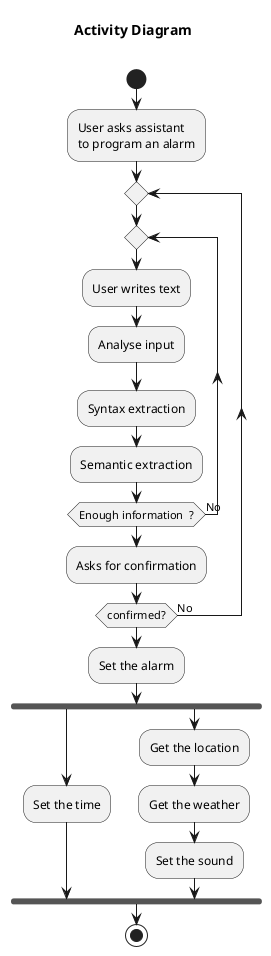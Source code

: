 @startuml

title Activity Diagram \n

start

:User asks assistant\nto program an alarm;

repeat
    repeat
      :User writes text;
      :Analyse input;
      :Syntax extraction;
      :Semantic extraction;
    repeat while (Enough information  ?) is (No)
    :Asks for confirmation;
repeat while (confirmed?) is (No)

:Set the alarm;

fork
    :Set the time;
fork again
    :Get the location;
    :Get the weather;
    :Set the sound;
end fork
stop

@enduml
